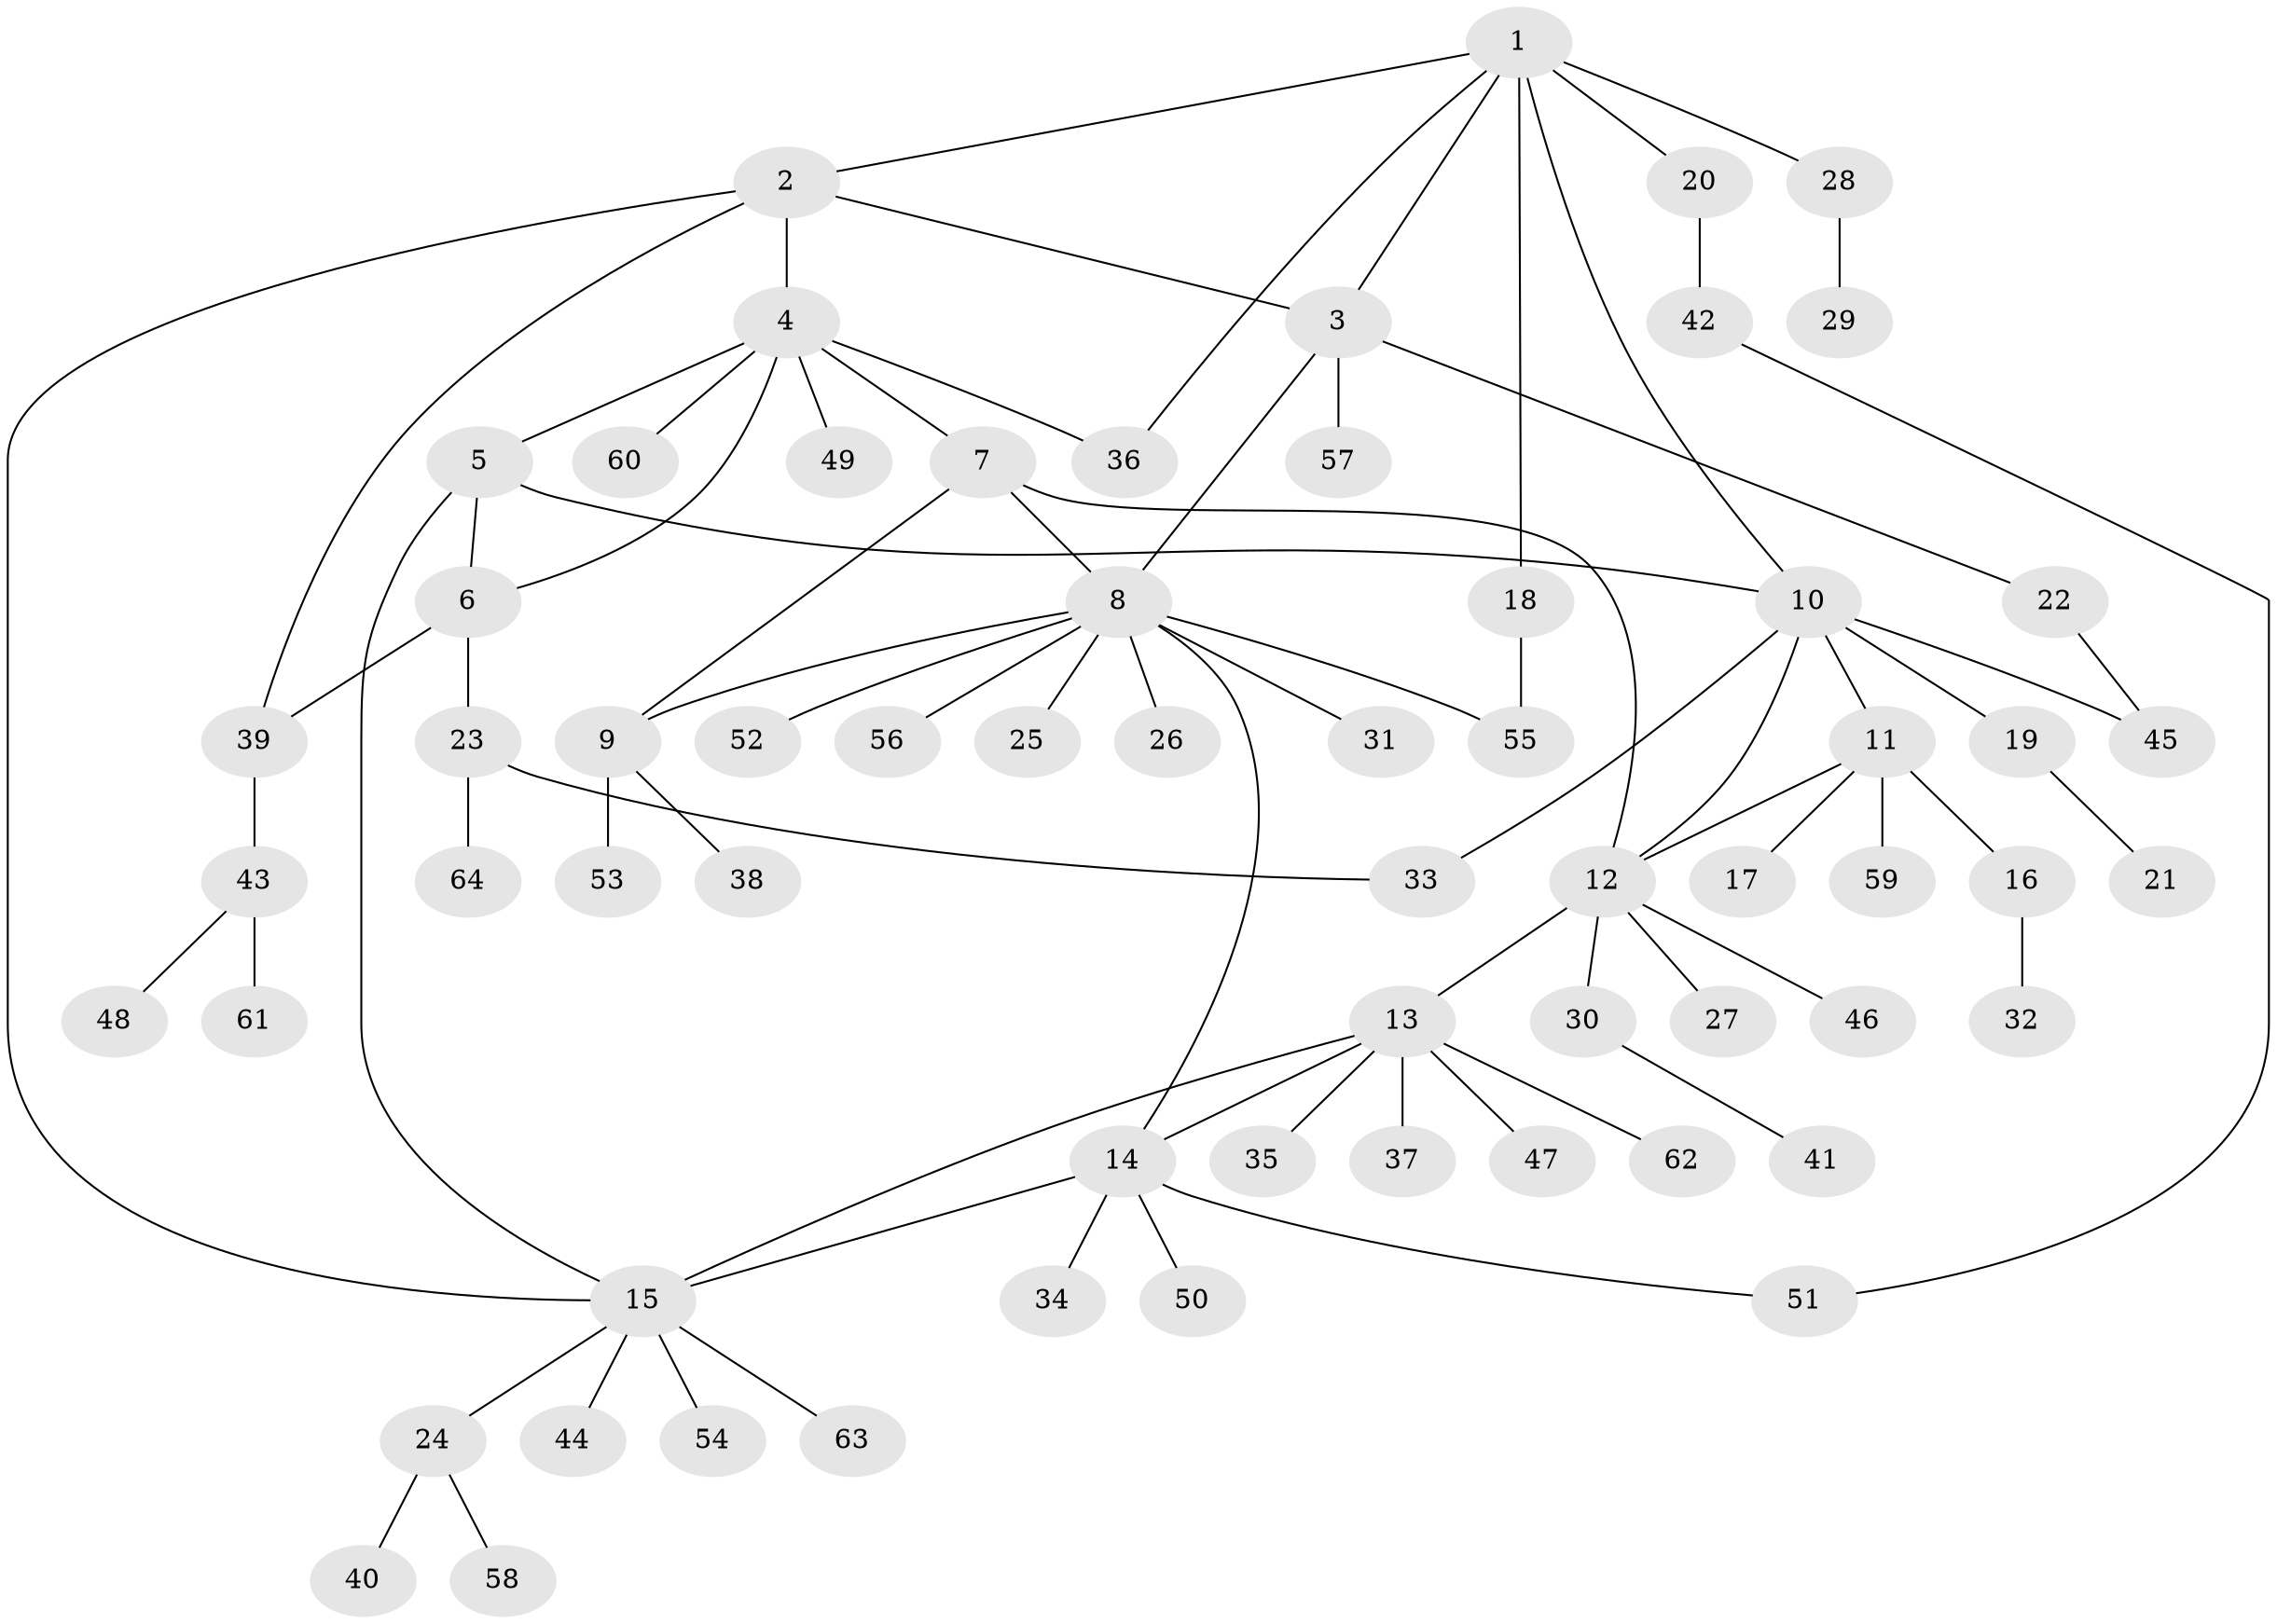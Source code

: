 // Generated by graph-tools (version 1.1) at 2025/55/03/09/25 04:55:04]
// undirected, 64 vertices, 80 edges
graph export_dot {
graph [start="1"]
  node [color=gray90,style=filled];
  1;
  2;
  3;
  4;
  5;
  6;
  7;
  8;
  9;
  10;
  11;
  12;
  13;
  14;
  15;
  16;
  17;
  18;
  19;
  20;
  21;
  22;
  23;
  24;
  25;
  26;
  27;
  28;
  29;
  30;
  31;
  32;
  33;
  34;
  35;
  36;
  37;
  38;
  39;
  40;
  41;
  42;
  43;
  44;
  45;
  46;
  47;
  48;
  49;
  50;
  51;
  52;
  53;
  54;
  55;
  56;
  57;
  58;
  59;
  60;
  61;
  62;
  63;
  64;
  1 -- 2;
  1 -- 3;
  1 -- 10;
  1 -- 18;
  1 -- 20;
  1 -- 28;
  1 -- 36;
  2 -- 3;
  2 -- 4;
  2 -- 15;
  2 -- 39;
  3 -- 8;
  3 -- 22;
  3 -- 57;
  4 -- 5;
  4 -- 6;
  4 -- 7;
  4 -- 36;
  4 -- 49;
  4 -- 60;
  5 -- 6;
  5 -- 10;
  5 -- 15;
  6 -- 23;
  6 -- 39;
  7 -- 8;
  7 -- 9;
  7 -- 12;
  8 -- 9;
  8 -- 14;
  8 -- 25;
  8 -- 26;
  8 -- 31;
  8 -- 52;
  8 -- 55;
  8 -- 56;
  9 -- 38;
  9 -- 53;
  10 -- 11;
  10 -- 12;
  10 -- 19;
  10 -- 33;
  10 -- 45;
  11 -- 12;
  11 -- 16;
  11 -- 17;
  11 -- 59;
  12 -- 13;
  12 -- 27;
  12 -- 30;
  12 -- 46;
  13 -- 14;
  13 -- 15;
  13 -- 35;
  13 -- 37;
  13 -- 47;
  13 -- 62;
  14 -- 15;
  14 -- 34;
  14 -- 50;
  14 -- 51;
  15 -- 24;
  15 -- 44;
  15 -- 54;
  15 -- 63;
  16 -- 32;
  18 -- 55;
  19 -- 21;
  20 -- 42;
  22 -- 45;
  23 -- 33;
  23 -- 64;
  24 -- 40;
  24 -- 58;
  28 -- 29;
  30 -- 41;
  39 -- 43;
  42 -- 51;
  43 -- 48;
  43 -- 61;
}

